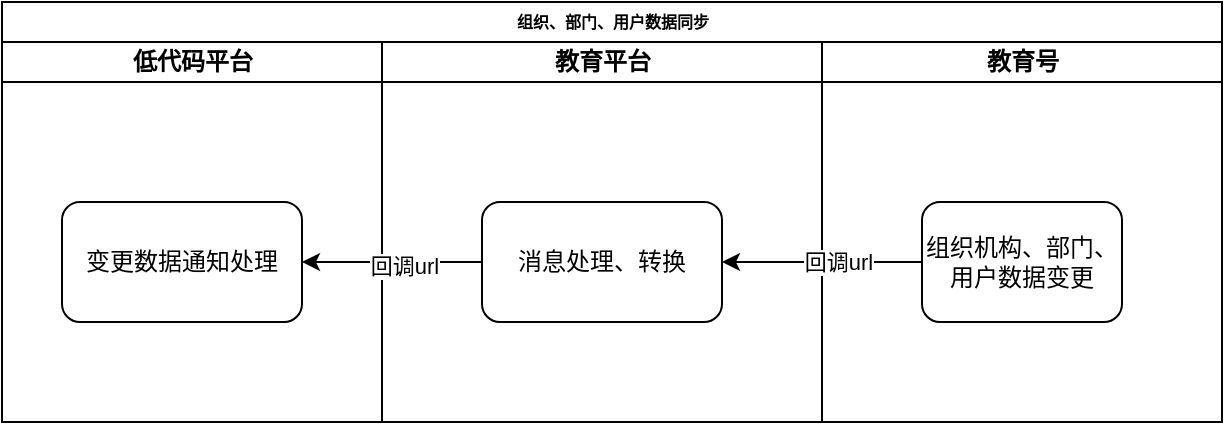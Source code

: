<mxfile version="20.8.23" type="github">
  <diagram name="Page-1" id="74e2e168-ea6b-b213-b513-2b3c1d86103e">
    <mxGraphModel dx="954" dy="562" grid="1" gridSize="10" guides="1" tooltips="1" connect="1" arrows="1" fold="1" page="1" pageScale="1" pageWidth="1100" pageHeight="850" background="none" math="0" shadow="0">
      <root>
        <mxCell id="0" />
        <mxCell id="1" parent="0" />
        <mxCell id="UFCg1F5X1jWD_62m4qSp-1" value="组织、部门、用户数据同步" style="swimlane;html=1;childLayout=stackLayout;startSize=20;rounded=0;shadow=0;labelBackgroundColor=none;strokeWidth=1;fontFamily=Verdana;fontSize=8;align=center;" vertex="1" parent="1">
          <mxGeometry x="210" y="40" width="610" height="210" as="geometry" />
        </mxCell>
        <mxCell id="UFCg1F5X1jWD_62m4qSp-2" value="低代码平台" style="swimlane;html=1;startSize=20;" vertex="1" parent="UFCg1F5X1jWD_62m4qSp-1">
          <mxGeometry y="20" width="190" height="190" as="geometry" />
        </mxCell>
        <mxCell id="UFCg1F5X1jWD_62m4qSp-3" value="变更数据通知处理" style="rounded=1;whiteSpace=wrap;html=1;" vertex="1" parent="UFCg1F5X1jWD_62m4qSp-2">
          <mxGeometry x="30" y="80" width="120" height="60" as="geometry" />
        </mxCell>
        <mxCell id="UFCg1F5X1jWD_62m4qSp-5" value="教育平台" style="swimlane;html=1;startSize=20;" vertex="1" parent="UFCg1F5X1jWD_62m4qSp-1">
          <mxGeometry x="190" y="20" width="220" height="190" as="geometry" />
        </mxCell>
        <mxCell id="UFCg1F5X1jWD_62m4qSp-7" value="消息处理、转换" style="rounded=1;whiteSpace=wrap;html=1;" vertex="1" parent="UFCg1F5X1jWD_62m4qSp-5">
          <mxGeometry x="50" y="80" width="120" height="60" as="geometry" />
        </mxCell>
        <mxCell id="UFCg1F5X1jWD_62m4qSp-12" value="教育号" style="swimlane;html=1;startSize=20;" vertex="1" parent="UFCg1F5X1jWD_62m4qSp-1">
          <mxGeometry x="410" y="20" width="200" height="190" as="geometry" />
        </mxCell>
        <mxCell id="UFCg1F5X1jWD_62m4qSp-13" value="组织机构、部门、用户数据变更" style="rounded=1;whiteSpace=wrap;html=1;" vertex="1" parent="UFCg1F5X1jWD_62m4qSp-12">
          <mxGeometry x="50" y="80" width="100" height="60" as="geometry" />
        </mxCell>
        <mxCell id="UFCg1F5X1jWD_62m4qSp-17" style="edgeStyle=orthogonalEdgeStyle;rounded=0;orthogonalLoop=1;jettySize=auto;html=1;entryX=1;entryY=0.5;entryDx=0;entryDy=0;" edge="1" parent="UFCg1F5X1jWD_62m4qSp-1" source="UFCg1F5X1jWD_62m4qSp-13" target="UFCg1F5X1jWD_62m4qSp-7">
          <mxGeometry relative="1" as="geometry" />
        </mxCell>
        <mxCell id="UFCg1F5X1jWD_62m4qSp-19" value="回调url" style="edgeLabel;html=1;align=center;verticalAlign=middle;resizable=0;points=[];" vertex="1" connectable="0" parent="UFCg1F5X1jWD_62m4qSp-17">
          <mxGeometry x="-0.16" relative="1" as="geometry">
            <mxPoint as="offset" />
          </mxGeometry>
        </mxCell>
        <mxCell id="UFCg1F5X1jWD_62m4qSp-18" style="edgeStyle=orthogonalEdgeStyle;rounded=0;orthogonalLoop=1;jettySize=auto;html=1;" edge="1" parent="UFCg1F5X1jWD_62m4qSp-1" source="UFCg1F5X1jWD_62m4qSp-7" target="UFCg1F5X1jWD_62m4qSp-3">
          <mxGeometry relative="1" as="geometry" />
        </mxCell>
        <mxCell id="UFCg1F5X1jWD_62m4qSp-20" value="回调url" style="edgeLabel;html=1;align=center;verticalAlign=middle;resizable=0;points=[];" vertex="1" connectable="0" parent="UFCg1F5X1jWD_62m4qSp-18">
          <mxGeometry x="-0.133" y="2" relative="1" as="geometry">
            <mxPoint as="offset" />
          </mxGeometry>
        </mxCell>
      </root>
    </mxGraphModel>
  </diagram>
</mxfile>
